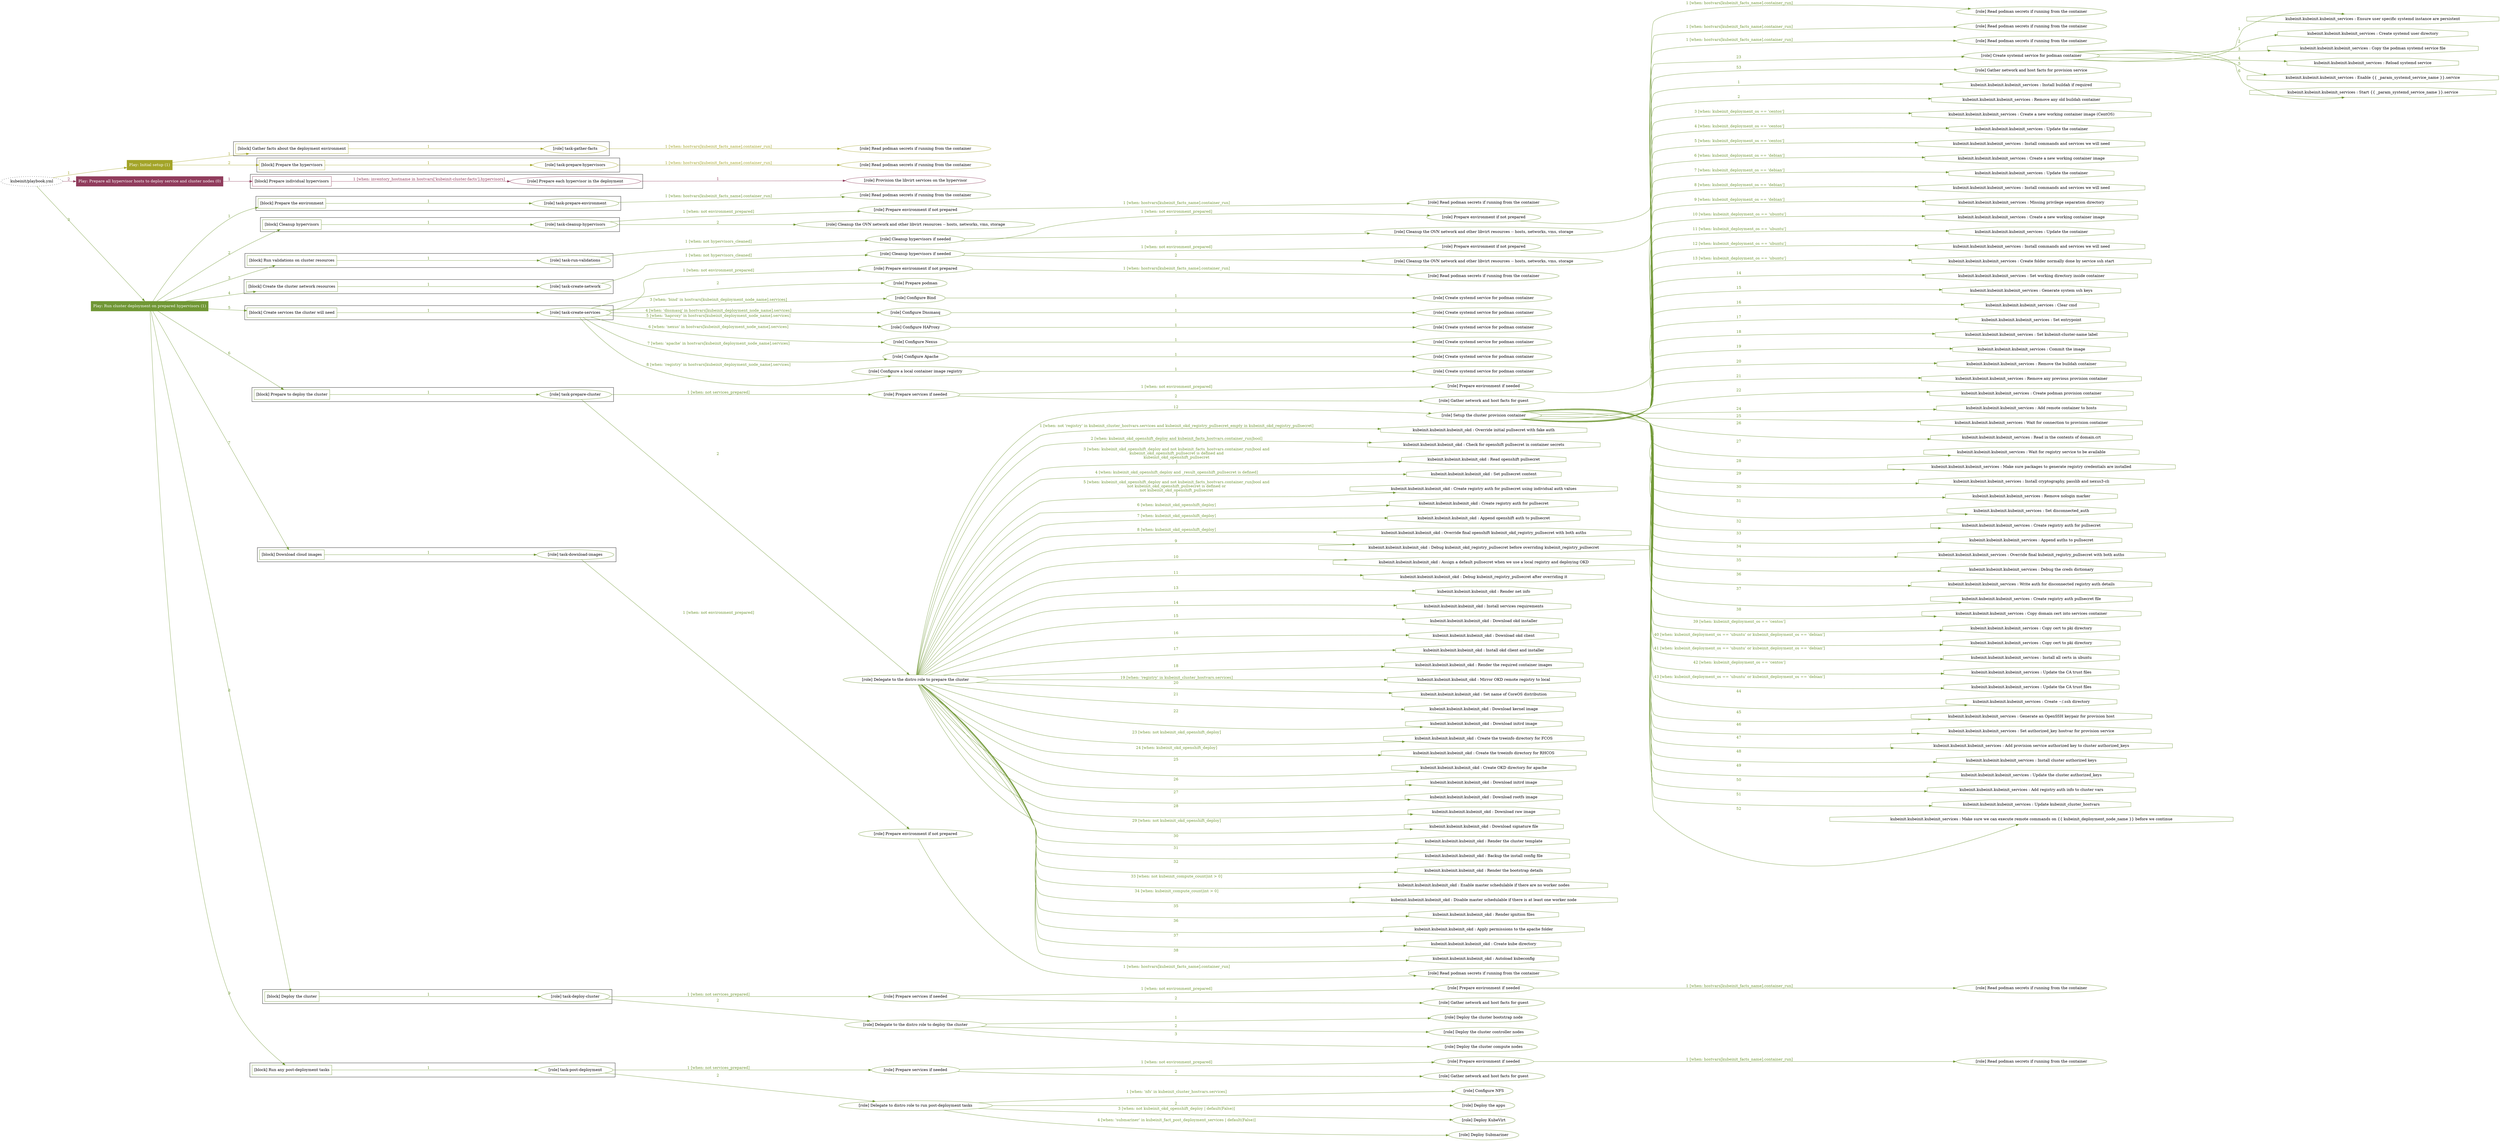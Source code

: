 digraph {
	graph [concentrate=true ordering=in rankdir=LR ratio=fill]
	edge [esep=5 sep=10]
	"kubeinit/playbook.yml" [id=root_node style=dotted]
	play_ade6596b [label="Play: Initial setup (1)" color="#a3a428" fontcolor="#ffffff" id=play_ade6596b shape=box style=filled tooltip=localhost]
	"kubeinit/playbook.yml" -> play_ade6596b [label="1 " color="#a3a428" fontcolor="#a3a428" id=edge_e7ba7a12 labeltooltip="1 " tooltip="1 "]
	subgraph "Read podman secrets if running from the container" {
		role_2fd86b63 [label="[role] Read podman secrets if running from the container" color="#a3a428" id=role_2fd86b63 tooltip="Read podman secrets if running from the container"]
	}
	subgraph "task-gather-facts" {
		role_9e24b304 [label="[role] task-gather-facts" color="#a3a428" id=role_9e24b304 tooltip="task-gather-facts"]
		role_9e24b304 -> role_2fd86b63 [label="1 [when: hostvars[kubeinit_facts_name].container_run]" color="#a3a428" fontcolor="#a3a428" id=edge_6709fcaa labeltooltip="1 [when: hostvars[kubeinit_facts_name].container_run]" tooltip="1 [when: hostvars[kubeinit_facts_name].container_run]"]
	}
	subgraph "Read podman secrets if running from the container" {
		role_804de325 [label="[role] Read podman secrets if running from the container" color="#a3a428" id=role_804de325 tooltip="Read podman secrets if running from the container"]
	}
	subgraph "task-prepare-hypervisors" {
		role_9b971ecf [label="[role] task-prepare-hypervisors" color="#a3a428" id=role_9b971ecf tooltip="task-prepare-hypervisors"]
		role_9b971ecf -> role_804de325 [label="1 [when: hostvars[kubeinit_facts_name].container_run]" color="#a3a428" fontcolor="#a3a428" id=edge_5c7d3119 labeltooltip="1 [when: hostvars[kubeinit_facts_name].container_run]" tooltip="1 [when: hostvars[kubeinit_facts_name].container_run]"]
	}
	subgraph "Play: Initial setup (1)" {
		play_ade6596b -> block_01f704d0 [label=1 color="#a3a428" fontcolor="#a3a428" id=edge_1e843db5 labeltooltip=1 tooltip=1]
		subgraph cluster_block_01f704d0 {
			block_01f704d0 [label="[block] Gather facts about the deployment environment" color="#a3a428" id=block_01f704d0 labeltooltip="Gather facts about the deployment environment" shape=box tooltip="Gather facts about the deployment environment"]
			block_01f704d0 -> role_9e24b304 [label="1 " color="#a3a428" fontcolor="#a3a428" id=edge_96a18759 labeltooltip="1 " tooltip="1 "]
		}
		play_ade6596b -> block_7d26ffc2 [label=2 color="#a3a428" fontcolor="#a3a428" id=edge_ae81335f labeltooltip=2 tooltip=2]
		subgraph cluster_block_7d26ffc2 {
			block_7d26ffc2 [label="[block] Prepare the hypervisors" color="#a3a428" id=block_7d26ffc2 labeltooltip="Prepare the hypervisors" shape=box tooltip="Prepare the hypervisors"]
			block_7d26ffc2 -> role_9b971ecf [label="1 " color="#a3a428" fontcolor="#a3a428" id=edge_2a2318ce labeltooltip="1 " tooltip="1 "]
		}
	}
	play_70613d9e [label="Play: Prepare all hypervisor hosts to deploy service and cluster nodes (0)" color="#903c5c" fontcolor="#ffffff" id=play_70613d9e shape=box style=filled tooltip="Play: Prepare all hypervisor hosts to deploy service and cluster nodes (0)"]
	"kubeinit/playbook.yml" -> play_70613d9e [label="2 " color="#903c5c" fontcolor="#903c5c" id=edge_7821e154 labeltooltip="2 " tooltip="2 "]
	subgraph "Provision the libvirt services on the hypervisor" {
		role_946b01dc [label="[role] Provision the libvirt services on the hypervisor" color="#903c5c" id=role_946b01dc tooltip="Provision the libvirt services on the hypervisor"]
	}
	subgraph "Prepare each hypervisor in the deployment" {
		role_81ce6857 [label="[role] Prepare each hypervisor in the deployment" color="#903c5c" id=role_81ce6857 tooltip="Prepare each hypervisor in the deployment"]
		role_81ce6857 -> role_946b01dc [label="1 " color="#903c5c" fontcolor="#903c5c" id=edge_f3c3c807 labeltooltip="1 " tooltip="1 "]
	}
	subgraph "Play: Prepare all hypervisor hosts to deploy service and cluster nodes (0)" {
		play_70613d9e -> block_c22065b7 [label=1 color="#903c5c" fontcolor="#903c5c" id=edge_32cb8024 labeltooltip=1 tooltip=1]
		subgraph cluster_block_c22065b7 {
			block_c22065b7 [label="[block] Prepare individual hypervisors" color="#903c5c" id=block_c22065b7 labeltooltip="Prepare individual hypervisors" shape=box tooltip="Prepare individual hypervisors"]
			block_c22065b7 -> role_81ce6857 [label="1 [when: inventory_hostname in hostvars['kubeinit-cluster-facts'].hypervisors]" color="#903c5c" fontcolor="#903c5c" id=edge_1e068633 labeltooltip="1 [when: inventory_hostname in hostvars['kubeinit-cluster-facts'].hypervisors]" tooltip="1 [when: inventory_hostname in hostvars['kubeinit-cluster-facts'].hypervisors]"]
		}
	}
	play_a679c726 [label="Play: Run cluster deployment on prepared hypervisors (1)" color="#709735" fontcolor="#ffffff" id=play_a679c726 shape=box style=filled tooltip=localhost]
	"kubeinit/playbook.yml" -> play_a679c726 [label="3 " color="#709735" fontcolor="#709735" id=edge_2a9d77a6 labeltooltip="3 " tooltip="3 "]
	subgraph "Read podman secrets if running from the container" {
		role_257522e9 [label="[role] Read podman secrets if running from the container" color="#709735" id=role_257522e9 tooltip="Read podman secrets if running from the container"]
	}
	subgraph "task-prepare-environment" {
		role_f3ea4b9a [label="[role] task-prepare-environment" color="#709735" id=role_f3ea4b9a tooltip="task-prepare-environment"]
		role_f3ea4b9a -> role_257522e9 [label="1 [when: hostvars[kubeinit_facts_name].container_run]" color="#709735" fontcolor="#709735" id=edge_de21c384 labeltooltip="1 [when: hostvars[kubeinit_facts_name].container_run]" tooltip="1 [when: hostvars[kubeinit_facts_name].container_run]"]
	}
	subgraph "Read podman secrets if running from the container" {
		role_219c5274 [label="[role] Read podman secrets if running from the container" color="#709735" id=role_219c5274 tooltip="Read podman secrets if running from the container"]
	}
	subgraph "Prepare environment if not prepared" {
		role_5df0dff0 [label="[role] Prepare environment if not prepared" color="#709735" id=role_5df0dff0 tooltip="Prepare environment if not prepared"]
		role_5df0dff0 -> role_219c5274 [label="1 [when: hostvars[kubeinit_facts_name].container_run]" color="#709735" fontcolor="#709735" id=edge_a03700bd labeltooltip="1 [when: hostvars[kubeinit_facts_name].container_run]" tooltip="1 [when: hostvars[kubeinit_facts_name].container_run]"]
	}
	subgraph "Cleanup the OVN network and other libvirt resources -- hosts, networks, vms, storage" {
		role_d2edb44e [label="[role] Cleanup the OVN network and other libvirt resources -- hosts, networks, vms, storage" color="#709735" id=role_d2edb44e tooltip="Cleanup the OVN network and other libvirt resources -- hosts, networks, vms, storage"]
	}
	subgraph "task-cleanup-hypervisors" {
		role_66bbc8ab [label="[role] task-cleanup-hypervisors" color="#709735" id=role_66bbc8ab tooltip="task-cleanup-hypervisors"]
		role_66bbc8ab -> role_5df0dff0 [label="1 [when: not environment_prepared]" color="#709735" fontcolor="#709735" id=edge_2501049a labeltooltip="1 [when: not environment_prepared]" tooltip="1 [when: not environment_prepared]"]
		role_66bbc8ab -> role_d2edb44e [label="2 " color="#709735" fontcolor="#709735" id=edge_336fba7e labeltooltip="2 " tooltip="2 "]
	}
	subgraph "Read podman secrets if running from the container" {
		role_a818f30b [label="[role] Read podman secrets if running from the container" color="#709735" id=role_a818f30b tooltip="Read podman secrets if running from the container"]
	}
	subgraph "Prepare environment if not prepared" {
		role_cd16bd7c [label="[role] Prepare environment if not prepared" color="#709735" id=role_cd16bd7c tooltip="Prepare environment if not prepared"]
		role_cd16bd7c -> role_a818f30b [label="1 [when: hostvars[kubeinit_facts_name].container_run]" color="#709735" fontcolor="#709735" id=edge_30425ab0 labeltooltip="1 [when: hostvars[kubeinit_facts_name].container_run]" tooltip="1 [when: hostvars[kubeinit_facts_name].container_run]"]
	}
	subgraph "Cleanup the OVN network and other libvirt resources -- hosts, networks, vms, storage" {
		role_96144aac [label="[role] Cleanup the OVN network and other libvirt resources -- hosts, networks, vms, storage" color="#709735" id=role_96144aac tooltip="Cleanup the OVN network and other libvirt resources -- hosts, networks, vms, storage"]
	}
	subgraph "Cleanup hypervisors if needed" {
		role_03ec1596 [label="[role] Cleanup hypervisors if needed" color="#709735" id=role_03ec1596 tooltip="Cleanup hypervisors if needed"]
		role_03ec1596 -> role_cd16bd7c [label="1 [when: not environment_prepared]" color="#709735" fontcolor="#709735" id=edge_ad3f3fb3 labeltooltip="1 [when: not environment_prepared]" tooltip="1 [when: not environment_prepared]"]
		role_03ec1596 -> role_96144aac [label="2 " color="#709735" fontcolor="#709735" id=edge_673e77e7 labeltooltip="2 " tooltip="2 "]
	}
	subgraph "task-run-validations" {
		role_7a777388 [label="[role] task-run-validations" color="#709735" id=role_7a777388 tooltip="task-run-validations"]
		role_7a777388 -> role_03ec1596 [label="1 [when: not hypervisors_cleaned]" color="#709735" fontcolor="#709735" id=edge_3146a7db labeltooltip="1 [when: not hypervisors_cleaned]" tooltip="1 [when: not hypervisors_cleaned]"]
	}
	subgraph "Read podman secrets if running from the container" {
		role_32323ed2 [label="[role] Read podman secrets if running from the container" color="#709735" id=role_32323ed2 tooltip="Read podman secrets if running from the container"]
	}
	subgraph "Prepare environment if not prepared" {
		role_e183a8fa [label="[role] Prepare environment if not prepared" color="#709735" id=role_e183a8fa tooltip="Prepare environment if not prepared"]
		role_e183a8fa -> role_32323ed2 [label="1 [when: hostvars[kubeinit_facts_name].container_run]" color="#709735" fontcolor="#709735" id=edge_b827ba53 labeltooltip="1 [when: hostvars[kubeinit_facts_name].container_run]" tooltip="1 [when: hostvars[kubeinit_facts_name].container_run]"]
	}
	subgraph "Cleanup the OVN network and other libvirt resources -- hosts, networks, vms, storage" {
		role_92b691ec [label="[role] Cleanup the OVN network and other libvirt resources -- hosts, networks, vms, storage" color="#709735" id=role_92b691ec tooltip="Cleanup the OVN network and other libvirt resources -- hosts, networks, vms, storage"]
	}
	subgraph "Cleanup hypervisors if needed" {
		role_81697017 [label="[role] Cleanup hypervisors if needed" color="#709735" id=role_81697017 tooltip="Cleanup hypervisors if needed"]
		role_81697017 -> role_e183a8fa [label="1 [when: not environment_prepared]" color="#709735" fontcolor="#709735" id=edge_793f4ffa labeltooltip="1 [when: not environment_prepared]" tooltip="1 [when: not environment_prepared]"]
		role_81697017 -> role_92b691ec [label="2 " color="#709735" fontcolor="#709735" id=edge_b9e910e7 labeltooltip="2 " tooltip="2 "]
	}
	subgraph "task-create-network" {
		role_159c8ef8 [label="[role] task-create-network" color="#709735" id=role_159c8ef8 tooltip="task-create-network"]
		role_159c8ef8 -> role_81697017 [label="1 [when: not hypervisors_cleaned]" color="#709735" fontcolor="#709735" id=edge_44e1d0bd labeltooltip="1 [when: not hypervisors_cleaned]" tooltip="1 [when: not hypervisors_cleaned]"]
	}
	subgraph "Read podman secrets if running from the container" {
		role_f3fbc0aa [label="[role] Read podman secrets if running from the container" color="#709735" id=role_f3fbc0aa tooltip="Read podman secrets if running from the container"]
	}
	subgraph "Prepare environment if not prepared" {
		role_ee661949 [label="[role] Prepare environment if not prepared" color="#709735" id=role_ee661949 tooltip="Prepare environment if not prepared"]
		role_ee661949 -> role_f3fbc0aa [label="1 [when: hostvars[kubeinit_facts_name].container_run]" color="#709735" fontcolor="#709735" id=edge_e4718c7f labeltooltip="1 [when: hostvars[kubeinit_facts_name].container_run]" tooltip="1 [when: hostvars[kubeinit_facts_name].container_run]"]
	}
	subgraph "Prepare podman" {
		role_7785ec6f [label="[role] Prepare podman" color="#709735" id=role_7785ec6f tooltip="Prepare podman"]
	}
	subgraph "Create systemd service for podman container" {
		role_3a1d3f82 [label="[role] Create systemd service for podman container" color="#709735" id=role_3a1d3f82 tooltip="Create systemd service for podman container"]
	}
	subgraph "Configure Bind" {
		role_0d775f09 [label="[role] Configure Bind" color="#709735" id=role_0d775f09 tooltip="Configure Bind"]
		role_0d775f09 -> role_3a1d3f82 [label="1 " color="#709735" fontcolor="#709735" id=edge_ac37ac29 labeltooltip="1 " tooltip="1 "]
	}
	subgraph "Create systemd service for podman container" {
		role_c7d95e98 [label="[role] Create systemd service for podman container" color="#709735" id=role_c7d95e98 tooltip="Create systemd service for podman container"]
	}
	subgraph "Configure Dnsmasq" {
		role_64b79ab7 [label="[role] Configure Dnsmasq" color="#709735" id=role_64b79ab7 tooltip="Configure Dnsmasq"]
		role_64b79ab7 -> role_c7d95e98 [label="1 " color="#709735" fontcolor="#709735" id=edge_93bac7e6 labeltooltip="1 " tooltip="1 "]
	}
	subgraph "Create systemd service for podman container" {
		role_f2d2bee7 [label="[role] Create systemd service for podman container" color="#709735" id=role_f2d2bee7 tooltip="Create systemd service for podman container"]
	}
	subgraph "Configure HAProxy" {
		role_19e5016f [label="[role] Configure HAProxy" color="#709735" id=role_19e5016f tooltip="Configure HAProxy"]
		role_19e5016f -> role_f2d2bee7 [label="1 " color="#709735" fontcolor="#709735" id=edge_1a29a855 labeltooltip="1 " tooltip="1 "]
	}
	subgraph "Create systemd service for podman container" {
		role_f4f3b891 [label="[role] Create systemd service for podman container" color="#709735" id=role_f4f3b891 tooltip="Create systemd service for podman container"]
	}
	subgraph "Configure Nexus" {
		role_81c51952 [label="[role] Configure Nexus" color="#709735" id=role_81c51952 tooltip="Configure Nexus"]
		role_81c51952 -> role_f4f3b891 [label="1 " color="#709735" fontcolor="#709735" id=edge_4cd16cef labeltooltip="1 " tooltip="1 "]
	}
	subgraph "Create systemd service for podman container" {
		role_fb4e5d90 [label="[role] Create systemd service for podman container" color="#709735" id=role_fb4e5d90 tooltip="Create systemd service for podman container"]
	}
	subgraph "Configure Apache" {
		role_3bfddf6c [label="[role] Configure Apache" color="#709735" id=role_3bfddf6c tooltip="Configure Apache"]
		role_3bfddf6c -> role_fb4e5d90 [label="1 " color="#709735" fontcolor="#709735" id=edge_f3f69d1f labeltooltip="1 " tooltip="1 "]
	}
	subgraph "Create systemd service for podman container" {
		role_1b955c3a [label="[role] Create systemd service for podman container" color="#709735" id=role_1b955c3a tooltip="Create systemd service for podman container"]
	}
	subgraph "Configure a local container image registry" {
		role_20510a26 [label="[role] Configure a local container image registry" color="#709735" id=role_20510a26 tooltip="Configure a local container image registry"]
		role_20510a26 -> role_1b955c3a [label="1 " color="#709735" fontcolor="#709735" id=edge_d12b693d labeltooltip="1 " tooltip="1 "]
	}
	subgraph "task-create-services" {
		role_c07b34b9 [label="[role] task-create-services" color="#709735" id=role_c07b34b9 tooltip="task-create-services"]
		role_c07b34b9 -> role_ee661949 [label="1 [when: not environment_prepared]" color="#709735" fontcolor="#709735" id=edge_a979e468 labeltooltip="1 [when: not environment_prepared]" tooltip="1 [when: not environment_prepared]"]
		role_c07b34b9 -> role_7785ec6f [label="2 " color="#709735" fontcolor="#709735" id=edge_8ab77ed9 labeltooltip="2 " tooltip="2 "]
		role_c07b34b9 -> role_0d775f09 [label="3 [when: 'bind' in hostvars[kubeinit_deployment_node_name].services]" color="#709735" fontcolor="#709735" id=edge_521eb985 labeltooltip="3 [when: 'bind' in hostvars[kubeinit_deployment_node_name].services]" tooltip="3 [when: 'bind' in hostvars[kubeinit_deployment_node_name].services]"]
		role_c07b34b9 -> role_64b79ab7 [label="4 [when: 'dnsmasq' in hostvars[kubeinit_deployment_node_name].services]" color="#709735" fontcolor="#709735" id=edge_29ea3f76 labeltooltip="4 [when: 'dnsmasq' in hostvars[kubeinit_deployment_node_name].services]" tooltip="4 [when: 'dnsmasq' in hostvars[kubeinit_deployment_node_name].services]"]
		role_c07b34b9 -> role_19e5016f [label="5 [when: 'haproxy' in hostvars[kubeinit_deployment_node_name].services]" color="#709735" fontcolor="#709735" id=edge_b0ddd9c8 labeltooltip="5 [when: 'haproxy' in hostvars[kubeinit_deployment_node_name].services]" tooltip="5 [when: 'haproxy' in hostvars[kubeinit_deployment_node_name].services]"]
		role_c07b34b9 -> role_81c51952 [label="6 [when: 'nexus' in hostvars[kubeinit_deployment_node_name].services]" color="#709735" fontcolor="#709735" id=edge_95b66fca labeltooltip="6 [when: 'nexus' in hostvars[kubeinit_deployment_node_name].services]" tooltip="6 [when: 'nexus' in hostvars[kubeinit_deployment_node_name].services]"]
		role_c07b34b9 -> role_3bfddf6c [label="7 [when: 'apache' in hostvars[kubeinit_deployment_node_name].services]" color="#709735" fontcolor="#709735" id=edge_68ea2685 labeltooltip="7 [when: 'apache' in hostvars[kubeinit_deployment_node_name].services]" tooltip="7 [when: 'apache' in hostvars[kubeinit_deployment_node_name].services]"]
		role_c07b34b9 -> role_20510a26 [label="8 [when: 'registry' in hostvars[kubeinit_deployment_node_name].services]" color="#709735" fontcolor="#709735" id=edge_e7d38cce labeltooltip="8 [when: 'registry' in hostvars[kubeinit_deployment_node_name].services]" tooltip="8 [when: 'registry' in hostvars[kubeinit_deployment_node_name].services]"]
	}
	subgraph "Read podman secrets if running from the container" {
		role_12ceaa7a [label="[role] Read podman secrets if running from the container" color="#709735" id=role_12ceaa7a tooltip="Read podman secrets if running from the container"]
	}
	subgraph "Prepare environment if needed" {
		role_059d0caa [label="[role] Prepare environment if needed" color="#709735" id=role_059d0caa tooltip="Prepare environment if needed"]
		role_059d0caa -> role_12ceaa7a [label="1 [when: hostvars[kubeinit_facts_name].container_run]" color="#709735" fontcolor="#709735" id=edge_9e51cb42 labeltooltip="1 [when: hostvars[kubeinit_facts_name].container_run]" tooltip="1 [when: hostvars[kubeinit_facts_name].container_run]"]
	}
	subgraph "Gather network and host facts for guest" {
		role_7fcf791e [label="[role] Gather network and host facts for guest" color="#709735" id=role_7fcf791e tooltip="Gather network and host facts for guest"]
	}
	subgraph "Prepare services if needed" {
		role_f503a807 [label="[role] Prepare services if needed" color="#709735" id=role_f503a807 tooltip="Prepare services if needed"]
		role_f503a807 -> role_059d0caa [label="1 [when: not environment_prepared]" color="#709735" fontcolor="#709735" id=edge_8cd38736 labeltooltip="1 [when: not environment_prepared]" tooltip="1 [when: not environment_prepared]"]
		role_f503a807 -> role_7fcf791e [label="2 " color="#709735" fontcolor="#709735" id=edge_66dba205 labeltooltip="2 " tooltip="2 "]
	}
	subgraph "Create systemd service for podman container" {
		role_9d616d26 [label="[role] Create systemd service for podman container" color="#709735" id=role_9d616d26 tooltip="Create systemd service for podman container"]
		task_937240b8 [label="kubeinit.kubeinit.kubeinit_services : Ensure user specific systemd instance are persistent" color="#709735" id=task_937240b8 shape=octagon tooltip="kubeinit.kubeinit.kubeinit_services : Ensure user specific systemd instance are persistent"]
		role_9d616d26 -> task_937240b8 [label="1 " color="#709735" fontcolor="#709735" id=edge_f78b0df8 labeltooltip="1 " tooltip="1 "]
		task_73da04b9 [label="kubeinit.kubeinit.kubeinit_services : Create systemd user directory" color="#709735" id=task_73da04b9 shape=octagon tooltip="kubeinit.kubeinit.kubeinit_services : Create systemd user directory"]
		role_9d616d26 -> task_73da04b9 [label="2 " color="#709735" fontcolor="#709735" id=edge_a7694c90 labeltooltip="2 " tooltip="2 "]
		task_40509501 [label="kubeinit.kubeinit.kubeinit_services : Copy the podman systemd service file" color="#709735" id=task_40509501 shape=octagon tooltip="kubeinit.kubeinit.kubeinit_services : Copy the podman systemd service file"]
		role_9d616d26 -> task_40509501 [label="3 " color="#709735" fontcolor="#709735" id=edge_5fae9425 labeltooltip="3 " tooltip="3 "]
		task_d0a6bd64 [label="kubeinit.kubeinit.kubeinit_services : Reload systemd service" color="#709735" id=task_d0a6bd64 shape=octagon tooltip="kubeinit.kubeinit.kubeinit_services : Reload systemd service"]
		role_9d616d26 -> task_d0a6bd64 [label="4 " color="#709735" fontcolor="#709735" id=edge_d6713e2e labeltooltip="4 " tooltip="4 "]
		task_68328c19 [label="kubeinit.kubeinit.kubeinit_services : Enable {{ _param_systemd_service_name }}.service" color="#709735" id=task_68328c19 shape=octagon tooltip="kubeinit.kubeinit.kubeinit_services : Enable {{ _param_systemd_service_name }}.service"]
		role_9d616d26 -> task_68328c19 [label="5 " color="#709735" fontcolor="#709735" id=edge_5c5768ed labeltooltip="5 " tooltip="5 "]
		task_dcf4720f [label="kubeinit.kubeinit.kubeinit_services : Start {{ _param_systemd_service_name }}.service" color="#709735" id=task_dcf4720f shape=octagon tooltip="kubeinit.kubeinit.kubeinit_services : Start {{ _param_systemd_service_name }}.service"]
		role_9d616d26 -> task_dcf4720f [label="6 " color="#709735" fontcolor="#709735" id=edge_17aec57d labeltooltip="6 " tooltip="6 "]
	}
	subgraph "Gather network and host facts for provision service" {
		role_fa155440 [label="[role] Gather network and host facts for provision service" color="#709735" id=role_fa155440 tooltip="Gather network and host facts for provision service"]
	}
	subgraph "Setup the cluster provision container" {
		role_dd39e35f [label="[role] Setup the cluster provision container" color="#709735" id=role_dd39e35f tooltip="Setup the cluster provision container"]
		task_09401b5f [label="kubeinit.kubeinit.kubeinit_services : Install buildah if required" color="#709735" id=task_09401b5f shape=octagon tooltip="kubeinit.kubeinit.kubeinit_services : Install buildah if required"]
		role_dd39e35f -> task_09401b5f [label="1 " color="#709735" fontcolor="#709735" id=edge_7c39742f labeltooltip="1 " tooltip="1 "]
		task_bc724bcb [label="kubeinit.kubeinit.kubeinit_services : Remove any old buildah container" color="#709735" id=task_bc724bcb shape=octagon tooltip="kubeinit.kubeinit.kubeinit_services : Remove any old buildah container"]
		role_dd39e35f -> task_bc724bcb [label="2 " color="#709735" fontcolor="#709735" id=edge_8df85c96 labeltooltip="2 " tooltip="2 "]
		task_85243b61 [label="kubeinit.kubeinit.kubeinit_services : Create a new working container image (CentOS)" color="#709735" id=task_85243b61 shape=octagon tooltip="kubeinit.kubeinit.kubeinit_services : Create a new working container image (CentOS)"]
		role_dd39e35f -> task_85243b61 [label="3 [when: kubeinit_deployment_os == 'centos']" color="#709735" fontcolor="#709735" id=edge_b36d2570 labeltooltip="3 [when: kubeinit_deployment_os == 'centos']" tooltip="3 [when: kubeinit_deployment_os == 'centos']"]
		task_42932c31 [label="kubeinit.kubeinit.kubeinit_services : Update the container" color="#709735" id=task_42932c31 shape=octagon tooltip="kubeinit.kubeinit.kubeinit_services : Update the container"]
		role_dd39e35f -> task_42932c31 [label="4 [when: kubeinit_deployment_os == 'centos']" color="#709735" fontcolor="#709735" id=edge_718312ed labeltooltip="4 [when: kubeinit_deployment_os == 'centos']" tooltip="4 [when: kubeinit_deployment_os == 'centos']"]
		task_67fdeae7 [label="kubeinit.kubeinit.kubeinit_services : Install commands and services we will need" color="#709735" id=task_67fdeae7 shape=octagon tooltip="kubeinit.kubeinit.kubeinit_services : Install commands and services we will need"]
		role_dd39e35f -> task_67fdeae7 [label="5 [when: kubeinit_deployment_os == 'centos']" color="#709735" fontcolor="#709735" id=edge_e5caf76b labeltooltip="5 [when: kubeinit_deployment_os == 'centos']" tooltip="5 [when: kubeinit_deployment_os == 'centos']"]
		task_1fa5bf08 [label="kubeinit.kubeinit.kubeinit_services : Create a new working container image" color="#709735" id=task_1fa5bf08 shape=octagon tooltip="kubeinit.kubeinit.kubeinit_services : Create a new working container image"]
		role_dd39e35f -> task_1fa5bf08 [label="6 [when: kubeinit_deployment_os == 'debian']" color="#709735" fontcolor="#709735" id=edge_84528c0f labeltooltip="6 [when: kubeinit_deployment_os == 'debian']" tooltip="6 [when: kubeinit_deployment_os == 'debian']"]
		task_c63bdc9c [label="kubeinit.kubeinit.kubeinit_services : Update the container" color="#709735" id=task_c63bdc9c shape=octagon tooltip="kubeinit.kubeinit.kubeinit_services : Update the container"]
		role_dd39e35f -> task_c63bdc9c [label="7 [when: kubeinit_deployment_os == 'debian']" color="#709735" fontcolor="#709735" id=edge_1d30c8ab labeltooltip="7 [when: kubeinit_deployment_os == 'debian']" tooltip="7 [when: kubeinit_deployment_os == 'debian']"]
		task_fda96fd0 [label="kubeinit.kubeinit.kubeinit_services : Install commands and services we will need" color="#709735" id=task_fda96fd0 shape=octagon tooltip="kubeinit.kubeinit.kubeinit_services : Install commands and services we will need"]
		role_dd39e35f -> task_fda96fd0 [label="8 [when: kubeinit_deployment_os == 'debian']" color="#709735" fontcolor="#709735" id=edge_ef40f98a labeltooltip="8 [when: kubeinit_deployment_os == 'debian']" tooltip="8 [when: kubeinit_deployment_os == 'debian']"]
		task_f3095167 [label="kubeinit.kubeinit.kubeinit_services : Missing privilege separation directory" color="#709735" id=task_f3095167 shape=octagon tooltip="kubeinit.kubeinit.kubeinit_services : Missing privilege separation directory"]
		role_dd39e35f -> task_f3095167 [label="9 [when: kubeinit_deployment_os == 'debian']" color="#709735" fontcolor="#709735" id=edge_bb6de504 labeltooltip="9 [when: kubeinit_deployment_os == 'debian']" tooltip="9 [when: kubeinit_deployment_os == 'debian']"]
		task_89349d8e [label="kubeinit.kubeinit.kubeinit_services : Create a new working container image" color="#709735" id=task_89349d8e shape=octagon tooltip="kubeinit.kubeinit.kubeinit_services : Create a new working container image"]
		role_dd39e35f -> task_89349d8e [label="10 [when: kubeinit_deployment_os == 'ubuntu']" color="#709735" fontcolor="#709735" id=edge_bddd38f9 labeltooltip="10 [when: kubeinit_deployment_os == 'ubuntu']" tooltip="10 [when: kubeinit_deployment_os == 'ubuntu']"]
		task_6ed6c306 [label="kubeinit.kubeinit.kubeinit_services : Update the container" color="#709735" id=task_6ed6c306 shape=octagon tooltip="kubeinit.kubeinit.kubeinit_services : Update the container"]
		role_dd39e35f -> task_6ed6c306 [label="11 [when: kubeinit_deployment_os == 'ubuntu']" color="#709735" fontcolor="#709735" id=edge_242fc60c labeltooltip="11 [when: kubeinit_deployment_os == 'ubuntu']" tooltip="11 [when: kubeinit_deployment_os == 'ubuntu']"]
		task_41ea443f [label="kubeinit.kubeinit.kubeinit_services : Install commands and services we will need" color="#709735" id=task_41ea443f shape=octagon tooltip="kubeinit.kubeinit.kubeinit_services : Install commands and services we will need"]
		role_dd39e35f -> task_41ea443f [label="12 [when: kubeinit_deployment_os == 'ubuntu']" color="#709735" fontcolor="#709735" id=edge_d8b73459 labeltooltip="12 [when: kubeinit_deployment_os == 'ubuntu']" tooltip="12 [when: kubeinit_deployment_os == 'ubuntu']"]
		task_c9aab461 [label="kubeinit.kubeinit.kubeinit_services : Create folder normally done by service ssh start" color="#709735" id=task_c9aab461 shape=octagon tooltip="kubeinit.kubeinit.kubeinit_services : Create folder normally done by service ssh start"]
		role_dd39e35f -> task_c9aab461 [label="13 [when: kubeinit_deployment_os == 'ubuntu']" color="#709735" fontcolor="#709735" id=edge_f460b5d6 labeltooltip="13 [when: kubeinit_deployment_os == 'ubuntu']" tooltip="13 [when: kubeinit_deployment_os == 'ubuntu']"]
		task_f34c611d [label="kubeinit.kubeinit.kubeinit_services : Set working directory inside container" color="#709735" id=task_f34c611d shape=octagon tooltip="kubeinit.kubeinit.kubeinit_services : Set working directory inside container"]
		role_dd39e35f -> task_f34c611d [label="14 " color="#709735" fontcolor="#709735" id=edge_034598ff labeltooltip="14 " tooltip="14 "]
		task_3ed8e4ad [label="kubeinit.kubeinit.kubeinit_services : Generate system ssh keys" color="#709735" id=task_3ed8e4ad shape=octagon tooltip="kubeinit.kubeinit.kubeinit_services : Generate system ssh keys"]
		role_dd39e35f -> task_3ed8e4ad [label="15 " color="#709735" fontcolor="#709735" id=edge_a0f4e39c labeltooltip="15 " tooltip="15 "]
		task_e73243a3 [label="kubeinit.kubeinit.kubeinit_services : Clear cmd" color="#709735" id=task_e73243a3 shape=octagon tooltip="kubeinit.kubeinit.kubeinit_services : Clear cmd"]
		role_dd39e35f -> task_e73243a3 [label="16 " color="#709735" fontcolor="#709735" id=edge_13f49550 labeltooltip="16 " tooltip="16 "]
		task_06e50cb2 [label="kubeinit.kubeinit.kubeinit_services : Set entrypoint" color="#709735" id=task_06e50cb2 shape=octagon tooltip="kubeinit.kubeinit.kubeinit_services : Set entrypoint"]
		role_dd39e35f -> task_06e50cb2 [label="17 " color="#709735" fontcolor="#709735" id=edge_6f8109a9 labeltooltip="17 " tooltip="17 "]
		task_15560775 [label="kubeinit.kubeinit.kubeinit_services : Set kubeinit-cluster-name label" color="#709735" id=task_15560775 shape=octagon tooltip="kubeinit.kubeinit.kubeinit_services : Set kubeinit-cluster-name label"]
		role_dd39e35f -> task_15560775 [label="18 " color="#709735" fontcolor="#709735" id=edge_62d01735 labeltooltip="18 " tooltip="18 "]
		task_1e6d18f4 [label="kubeinit.kubeinit.kubeinit_services : Commit the image" color="#709735" id=task_1e6d18f4 shape=octagon tooltip="kubeinit.kubeinit.kubeinit_services : Commit the image"]
		role_dd39e35f -> task_1e6d18f4 [label="19 " color="#709735" fontcolor="#709735" id=edge_fa9ed012 labeltooltip="19 " tooltip="19 "]
		task_c5a4634f [label="kubeinit.kubeinit.kubeinit_services : Remove the buildah container" color="#709735" id=task_c5a4634f shape=octagon tooltip="kubeinit.kubeinit.kubeinit_services : Remove the buildah container"]
		role_dd39e35f -> task_c5a4634f [label="20 " color="#709735" fontcolor="#709735" id=edge_1412a2ff labeltooltip="20 " tooltip="20 "]
		task_81b03db0 [label="kubeinit.kubeinit.kubeinit_services : Remove any previous provision container" color="#709735" id=task_81b03db0 shape=octagon tooltip="kubeinit.kubeinit.kubeinit_services : Remove any previous provision container"]
		role_dd39e35f -> task_81b03db0 [label="21 " color="#709735" fontcolor="#709735" id=edge_f8f486a7 labeltooltip="21 " tooltip="21 "]
		task_439fdccf [label="kubeinit.kubeinit.kubeinit_services : Create podman provision container" color="#709735" id=task_439fdccf shape=octagon tooltip="kubeinit.kubeinit.kubeinit_services : Create podman provision container"]
		role_dd39e35f -> task_439fdccf [label="22 " color="#709735" fontcolor="#709735" id=edge_396bb570 labeltooltip="22 " tooltip="22 "]
		role_dd39e35f -> role_9d616d26 [label="23 " color="#709735" fontcolor="#709735" id=edge_8a8f1b41 labeltooltip="23 " tooltip="23 "]
		task_b1726c68 [label="kubeinit.kubeinit.kubeinit_services : Add remote container to hosts" color="#709735" id=task_b1726c68 shape=octagon tooltip="kubeinit.kubeinit.kubeinit_services : Add remote container to hosts"]
		role_dd39e35f -> task_b1726c68 [label="24 " color="#709735" fontcolor="#709735" id=edge_bff499d2 labeltooltip="24 " tooltip="24 "]
		task_c6305865 [label="kubeinit.kubeinit.kubeinit_services : Wait for connection to provision container" color="#709735" id=task_c6305865 shape=octagon tooltip="kubeinit.kubeinit.kubeinit_services : Wait for connection to provision container"]
		role_dd39e35f -> task_c6305865 [label="25 " color="#709735" fontcolor="#709735" id=edge_0188d8cd labeltooltip="25 " tooltip="25 "]
		task_02ded90d [label="kubeinit.kubeinit.kubeinit_services : Read in the contents of domain.crt" color="#709735" id=task_02ded90d shape=octagon tooltip="kubeinit.kubeinit.kubeinit_services : Read in the contents of domain.crt"]
		role_dd39e35f -> task_02ded90d [label="26 " color="#709735" fontcolor="#709735" id=edge_b55a4cd1 labeltooltip="26 " tooltip="26 "]
		task_df1ddc9f [label="kubeinit.kubeinit.kubeinit_services : Wait for registry service to be available" color="#709735" id=task_df1ddc9f shape=octagon tooltip="kubeinit.kubeinit.kubeinit_services : Wait for registry service to be available"]
		role_dd39e35f -> task_df1ddc9f [label="27 " color="#709735" fontcolor="#709735" id=edge_772ac301 labeltooltip="27 " tooltip="27 "]
		task_6c1be36c [label="kubeinit.kubeinit.kubeinit_services : Make sure packages to generate registry credentials are installed" color="#709735" id=task_6c1be36c shape=octagon tooltip="kubeinit.kubeinit.kubeinit_services : Make sure packages to generate registry credentials are installed"]
		role_dd39e35f -> task_6c1be36c [label="28 " color="#709735" fontcolor="#709735" id=edge_7af327a8 labeltooltip="28 " tooltip="28 "]
		task_5aafddc0 [label="kubeinit.kubeinit.kubeinit_services : Install cryptography, passlib and nexus3-cli" color="#709735" id=task_5aafddc0 shape=octagon tooltip="kubeinit.kubeinit.kubeinit_services : Install cryptography, passlib and nexus3-cli"]
		role_dd39e35f -> task_5aafddc0 [label="29 " color="#709735" fontcolor="#709735" id=edge_c0a468c4 labeltooltip="29 " tooltip="29 "]
		task_fae1d21f [label="kubeinit.kubeinit.kubeinit_services : Remove nologin marker" color="#709735" id=task_fae1d21f shape=octagon tooltip="kubeinit.kubeinit.kubeinit_services : Remove nologin marker"]
		role_dd39e35f -> task_fae1d21f [label="30 " color="#709735" fontcolor="#709735" id=edge_7a7f2a31 labeltooltip="30 " tooltip="30 "]
		task_58064651 [label="kubeinit.kubeinit.kubeinit_services : Set disconnected_auth" color="#709735" id=task_58064651 shape=octagon tooltip="kubeinit.kubeinit.kubeinit_services : Set disconnected_auth"]
		role_dd39e35f -> task_58064651 [label="31 " color="#709735" fontcolor="#709735" id=edge_74aa600a labeltooltip="31 " tooltip="31 "]
		task_46609367 [label="kubeinit.kubeinit.kubeinit_services : Create registry auth for pullsecret" color="#709735" id=task_46609367 shape=octagon tooltip="kubeinit.kubeinit.kubeinit_services : Create registry auth for pullsecret"]
		role_dd39e35f -> task_46609367 [label="32 " color="#709735" fontcolor="#709735" id=edge_3289a1f5 labeltooltip="32 " tooltip="32 "]
		task_aad53b7b [label="kubeinit.kubeinit.kubeinit_services : Append auths to pullsecret" color="#709735" id=task_aad53b7b shape=octagon tooltip="kubeinit.kubeinit.kubeinit_services : Append auths to pullsecret"]
		role_dd39e35f -> task_aad53b7b [label="33 " color="#709735" fontcolor="#709735" id=edge_5768f38e labeltooltip="33 " tooltip="33 "]
		task_d3564575 [label="kubeinit.kubeinit.kubeinit_services : Override final kubeinit_registry_pullsecret with both auths" color="#709735" id=task_d3564575 shape=octagon tooltip="kubeinit.kubeinit.kubeinit_services : Override final kubeinit_registry_pullsecret with both auths"]
		role_dd39e35f -> task_d3564575 [label="34 " color="#709735" fontcolor="#709735" id=edge_e4556ef7 labeltooltip="34 " tooltip="34 "]
		task_a0f0cc93 [label="kubeinit.kubeinit.kubeinit_services : Debug the creds dictionary" color="#709735" id=task_a0f0cc93 shape=octagon tooltip="kubeinit.kubeinit.kubeinit_services : Debug the creds dictionary"]
		role_dd39e35f -> task_a0f0cc93 [label="35 " color="#709735" fontcolor="#709735" id=edge_2261ead4 labeltooltip="35 " tooltip="35 "]
		task_20988559 [label="kubeinit.kubeinit.kubeinit_services : Write auth for disconnected registry auth details" color="#709735" id=task_20988559 shape=octagon tooltip="kubeinit.kubeinit.kubeinit_services : Write auth for disconnected registry auth details"]
		role_dd39e35f -> task_20988559 [label="36 " color="#709735" fontcolor="#709735" id=edge_7e729e24 labeltooltip="36 " tooltip="36 "]
		task_c2708554 [label="kubeinit.kubeinit.kubeinit_services : Create registry auth pullsecret file" color="#709735" id=task_c2708554 shape=octagon tooltip="kubeinit.kubeinit.kubeinit_services : Create registry auth pullsecret file"]
		role_dd39e35f -> task_c2708554 [label="37 " color="#709735" fontcolor="#709735" id=edge_ffb4fde4 labeltooltip="37 " tooltip="37 "]
		task_c6b87e91 [label="kubeinit.kubeinit.kubeinit_services : Copy domain cert into services container" color="#709735" id=task_c6b87e91 shape=octagon tooltip="kubeinit.kubeinit.kubeinit_services : Copy domain cert into services container"]
		role_dd39e35f -> task_c6b87e91 [label="38 " color="#709735" fontcolor="#709735" id=edge_a4105b79 labeltooltip="38 " tooltip="38 "]
		task_98b6601e [label="kubeinit.kubeinit.kubeinit_services : Copy cert to pki directory" color="#709735" id=task_98b6601e shape=octagon tooltip="kubeinit.kubeinit.kubeinit_services : Copy cert to pki directory"]
		role_dd39e35f -> task_98b6601e [label="39 [when: kubeinit_deployment_os == 'centos']" color="#709735" fontcolor="#709735" id=edge_a3102cf8 labeltooltip="39 [when: kubeinit_deployment_os == 'centos']" tooltip="39 [when: kubeinit_deployment_os == 'centos']"]
		task_cd8d2ebc [label="kubeinit.kubeinit.kubeinit_services : Copy cert to pki directory" color="#709735" id=task_cd8d2ebc shape=octagon tooltip="kubeinit.kubeinit.kubeinit_services : Copy cert to pki directory"]
		role_dd39e35f -> task_cd8d2ebc [label="40 [when: kubeinit_deployment_os == 'ubuntu' or kubeinit_deployment_os == 'debian']" color="#709735" fontcolor="#709735" id=edge_a440176b labeltooltip="40 [when: kubeinit_deployment_os == 'ubuntu' or kubeinit_deployment_os == 'debian']" tooltip="40 [when: kubeinit_deployment_os == 'ubuntu' or kubeinit_deployment_os == 'debian']"]
		task_4b5f43aa [label="kubeinit.kubeinit.kubeinit_services : Install all certs in ubuntu" color="#709735" id=task_4b5f43aa shape=octagon tooltip="kubeinit.kubeinit.kubeinit_services : Install all certs in ubuntu"]
		role_dd39e35f -> task_4b5f43aa [label="41 [when: kubeinit_deployment_os == 'ubuntu' or kubeinit_deployment_os == 'debian']" color="#709735" fontcolor="#709735" id=edge_2a4e3f07 labeltooltip="41 [when: kubeinit_deployment_os == 'ubuntu' or kubeinit_deployment_os == 'debian']" tooltip="41 [when: kubeinit_deployment_os == 'ubuntu' or kubeinit_deployment_os == 'debian']"]
		task_631de6f4 [label="kubeinit.kubeinit.kubeinit_services : Update the CA trust files" color="#709735" id=task_631de6f4 shape=octagon tooltip="kubeinit.kubeinit.kubeinit_services : Update the CA trust files"]
		role_dd39e35f -> task_631de6f4 [label="42 [when: kubeinit_deployment_os == 'centos']" color="#709735" fontcolor="#709735" id=edge_efdcc54b labeltooltip="42 [when: kubeinit_deployment_os == 'centos']" tooltip="42 [when: kubeinit_deployment_os == 'centos']"]
		task_6e989dba [label="kubeinit.kubeinit.kubeinit_services : Update the CA trust files" color="#709735" id=task_6e989dba shape=octagon tooltip="kubeinit.kubeinit.kubeinit_services : Update the CA trust files"]
		role_dd39e35f -> task_6e989dba [label="43 [when: kubeinit_deployment_os == 'ubuntu' or kubeinit_deployment_os == 'debian']" color="#709735" fontcolor="#709735" id=edge_2e86885c labeltooltip="43 [when: kubeinit_deployment_os == 'ubuntu' or kubeinit_deployment_os == 'debian']" tooltip="43 [when: kubeinit_deployment_os == 'ubuntu' or kubeinit_deployment_os == 'debian']"]
		task_eed3664e [label="kubeinit.kubeinit.kubeinit_services : Create ~/.ssh directory" color="#709735" id=task_eed3664e shape=octagon tooltip="kubeinit.kubeinit.kubeinit_services : Create ~/.ssh directory"]
		role_dd39e35f -> task_eed3664e [label="44 " color="#709735" fontcolor="#709735" id=edge_b798a493 labeltooltip="44 " tooltip="44 "]
		task_5e8fc925 [label="kubeinit.kubeinit.kubeinit_services : Generate an OpenSSH keypair for provision host" color="#709735" id=task_5e8fc925 shape=octagon tooltip="kubeinit.kubeinit.kubeinit_services : Generate an OpenSSH keypair for provision host"]
		role_dd39e35f -> task_5e8fc925 [label="45 " color="#709735" fontcolor="#709735" id=edge_e8eb21bf labeltooltip="45 " tooltip="45 "]
		task_613bba11 [label="kubeinit.kubeinit.kubeinit_services : Set authorized_key hostvar for provision service" color="#709735" id=task_613bba11 shape=octagon tooltip="kubeinit.kubeinit.kubeinit_services : Set authorized_key hostvar for provision service"]
		role_dd39e35f -> task_613bba11 [label="46 " color="#709735" fontcolor="#709735" id=edge_c5a6455f labeltooltip="46 " tooltip="46 "]
		task_68c4a5b7 [label="kubeinit.kubeinit.kubeinit_services : Add provision service authorized key to cluster authorized_keys" color="#709735" id=task_68c4a5b7 shape=octagon tooltip="kubeinit.kubeinit.kubeinit_services : Add provision service authorized key to cluster authorized_keys"]
		role_dd39e35f -> task_68c4a5b7 [label="47 " color="#709735" fontcolor="#709735" id=edge_a4dbb455 labeltooltip="47 " tooltip="47 "]
		task_396b25e0 [label="kubeinit.kubeinit.kubeinit_services : Install cluster authorized keys" color="#709735" id=task_396b25e0 shape=octagon tooltip="kubeinit.kubeinit.kubeinit_services : Install cluster authorized keys"]
		role_dd39e35f -> task_396b25e0 [label="48 " color="#709735" fontcolor="#709735" id=edge_d2f83682 labeltooltip="48 " tooltip="48 "]
		task_d77266b2 [label="kubeinit.kubeinit.kubeinit_services : Update the cluster authorized_keys" color="#709735" id=task_d77266b2 shape=octagon tooltip="kubeinit.kubeinit.kubeinit_services : Update the cluster authorized_keys"]
		role_dd39e35f -> task_d77266b2 [label="49 " color="#709735" fontcolor="#709735" id=edge_0ac2660e labeltooltip="49 " tooltip="49 "]
		task_05b02f95 [label="kubeinit.kubeinit.kubeinit_services : Add registry auth info to cluster vars" color="#709735" id=task_05b02f95 shape=octagon tooltip="kubeinit.kubeinit.kubeinit_services : Add registry auth info to cluster vars"]
		role_dd39e35f -> task_05b02f95 [label="50 " color="#709735" fontcolor="#709735" id=edge_4a34543f labeltooltip="50 " tooltip="50 "]
		task_f0b4e7e6 [label="kubeinit.kubeinit.kubeinit_services : Update kubeinit_cluster_hostvars" color="#709735" id=task_f0b4e7e6 shape=octagon tooltip="kubeinit.kubeinit.kubeinit_services : Update kubeinit_cluster_hostvars"]
		role_dd39e35f -> task_f0b4e7e6 [label="51 " color="#709735" fontcolor="#709735" id=edge_bede910a labeltooltip="51 " tooltip="51 "]
		task_2e8da03c [label="kubeinit.kubeinit.kubeinit_services : Make sure we can execute remote commands on {{ kubeinit_deployment_node_name }} before we continue" color="#709735" id=task_2e8da03c shape=octagon tooltip="kubeinit.kubeinit.kubeinit_services : Make sure we can execute remote commands on {{ kubeinit_deployment_node_name }} before we continue"]
		role_dd39e35f -> task_2e8da03c [label="52 " color="#709735" fontcolor="#709735" id=edge_ee0d92e2 labeltooltip="52 " tooltip="52 "]
		role_dd39e35f -> role_fa155440 [label="53 " color="#709735" fontcolor="#709735" id=edge_cce6a9e3 labeltooltip="53 " tooltip="53 "]
	}
	subgraph "Delegate to the distro role to prepare the cluster" {
		role_cb5dcd17 [label="[role] Delegate to the distro role to prepare the cluster" color="#709735" id=role_cb5dcd17 tooltip="Delegate to the distro role to prepare the cluster"]
		task_5cb41910 [label="kubeinit.kubeinit.kubeinit_okd : Override initial pullsecret with fake auth" color="#709735" id=task_5cb41910 shape=octagon tooltip="kubeinit.kubeinit.kubeinit_okd : Override initial pullsecret with fake auth"]
		role_cb5dcd17 -> task_5cb41910 [label="1 [when: not 'registry' in kubeinit_cluster_hostvars.services and kubeinit_okd_registry_pullsecret_empty in kubeinit_okd_registry_pullsecret]" color="#709735" fontcolor="#709735" id=edge_c2346c6c labeltooltip="1 [when: not 'registry' in kubeinit_cluster_hostvars.services and kubeinit_okd_registry_pullsecret_empty in kubeinit_okd_registry_pullsecret]" tooltip="1 [when: not 'registry' in kubeinit_cluster_hostvars.services and kubeinit_okd_registry_pullsecret_empty in kubeinit_okd_registry_pullsecret]"]
		task_a4acc57e [label="kubeinit.kubeinit.kubeinit_okd : Check for openshift pullsecret in container secrets" color="#709735" id=task_a4acc57e shape=octagon tooltip="kubeinit.kubeinit.kubeinit_okd : Check for openshift pullsecret in container secrets"]
		role_cb5dcd17 -> task_a4acc57e [label="2 [when: kubeinit_okd_openshift_deploy and kubeinit_facts_hostvars.container_run|bool]" color="#709735" fontcolor="#709735" id=edge_a41ff845 labeltooltip="2 [when: kubeinit_okd_openshift_deploy and kubeinit_facts_hostvars.container_run|bool]" tooltip="2 [when: kubeinit_okd_openshift_deploy and kubeinit_facts_hostvars.container_run|bool]"]
		task_ff64c129 [label="kubeinit.kubeinit.kubeinit_okd : Read openshift pullsecret" color="#709735" id=task_ff64c129 shape=octagon tooltip="kubeinit.kubeinit.kubeinit_okd : Read openshift pullsecret"]
		role_cb5dcd17 -> task_ff64c129 [label="3 [when: kubeinit_okd_openshift_deploy and not kubeinit_facts_hostvars.container_run|bool and
kubeinit_okd_openshift_pullsecret is defined and
kubeinit_okd_openshift_pullsecret
]" color="#709735" fontcolor="#709735" id=edge_9b71060c labeltooltip="3 [when: kubeinit_okd_openshift_deploy and not kubeinit_facts_hostvars.container_run|bool and
kubeinit_okd_openshift_pullsecret is defined and
kubeinit_okd_openshift_pullsecret
]" tooltip="3 [when: kubeinit_okd_openshift_deploy and not kubeinit_facts_hostvars.container_run|bool and
kubeinit_okd_openshift_pullsecret is defined and
kubeinit_okd_openshift_pullsecret
]"]
		task_e5ea4f6b [label="kubeinit.kubeinit.kubeinit_okd : Set pullsecret content" color="#709735" id=task_e5ea4f6b shape=octagon tooltip="kubeinit.kubeinit.kubeinit_okd : Set pullsecret content"]
		role_cb5dcd17 -> task_e5ea4f6b [label="4 [when: kubeinit_okd_openshift_deploy and _result_openshift_pullsecret is defined]" color="#709735" fontcolor="#709735" id=edge_f4727553 labeltooltip="4 [when: kubeinit_okd_openshift_deploy and _result_openshift_pullsecret is defined]" tooltip="4 [when: kubeinit_okd_openshift_deploy and _result_openshift_pullsecret is defined]"]
		task_8369a644 [label="kubeinit.kubeinit.kubeinit_okd : Create registry auth for pullsecret using individual auth values" color="#709735" id=task_8369a644 shape=octagon tooltip="kubeinit.kubeinit.kubeinit_okd : Create registry auth for pullsecret using individual auth values"]
		role_cb5dcd17 -> task_8369a644 [label="5 [when: kubeinit_okd_openshift_deploy and not kubeinit_facts_hostvars.container_run|bool and
not kubeinit_okd_openshift_pullsecret is defined or
not kubeinit_okd_openshift_pullsecret
]" color="#709735" fontcolor="#709735" id=edge_858116f8 labeltooltip="5 [when: kubeinit_okd_openshift_deploy and not kubeinit_facts_hostvars.container_run|bool and
not kubeinit_okd_openshift_pullsecret is defined or
not kubeinit_okd_openshift_pullsecret
]" tooltip="5 [when: kubeinit_okd_openshift_deploy and not kubeinit_facts_hostvars.container_run|bool and
not kubeinit_okd_openshift_pullsecret is defined or
not kubeinit_okd_openshift_pullsecret
]"]
		task_660e28fb [label="kubeinit.kubeinit.kubeinit_okd : Create registry auth for pullsecret" color="#709735" id=task_660e28fb shape=octagon tooltip="kubeinit.kubeinit.kubeinit_okd : Create registry auth for pullsecret"]
		role_cb5dcd17 -> task_660e28fb [label="6 [when: kubeinit_okd_openshift_deploy]" color="#709735" fontcolor="#709735" id=edge_46c01f9d labeltooltip="6 [when: kubeinit_okd_openshift_deploy]" tooltip="6 [when: kubeinit_okd_openshift_deploy]"]
		task_384deba0 [label="kubeinit.kubeinit.kubeinit_okd : Append openshift auth to pullsecret" color="#709735" id=task_384deba0 shape=octagon tooltip="kubeinit.kubeinit.kubeinit_okd : Append openshift auth to pullsecret"]
		role_cb5dcd17 -> task_384deba0 [label="7 [when: kubeinit_okd_openshift_deploy]" color="#709735" fontcolor="#709735" id=edge_d25b5cb7 labeltooltip="7 [when: kubeinit_okd_openshift_deploy]" tooltip="7 [when: kubeinit_okd_openshift_deploy]"]
		task_007467a6 [label="kubeinit.kubeinit.kubeinit_okd : Override final openshift kubeinit_okd_registry_pullsecret with both auths" color="#709735" id=task_007467a6 shape=octagon tooltip="kubeinit.kubeinit.kubeinit_okd : Override final openshift kubeinit_okd_registry_pullsecret with both auths"]
		role_cb5dcd17 -> task_007467a6 [label="8 [when: kubeinit_okd_openshift_deploy]" color="#709735" fontcolor="#709735" id=edge_dc19a0be labeltooltip="8 [when: kubeinit_okd_openshift_deploy]" tooltip="8 [when: kubeinit_okd_openshift_deploy]"]
		task_8b60dfbd [label="kubeinit.kubeinit.kubeinit_okd : Debug kubeinit_okd_registry_pullsecret before overriding kubeinit_registry_pullsecret" color="#709735" id=task_8b60dfbd shape=octagon tooltip="kubeinit.kubeinit.kubeinit_okd : Debug kubeinit_okd_registry_pullsecret before overriding kubeinit_registry_pullsecret"]
		role_cb5dcd17 -> task_8b60dfbd [label="9 " color="#709735" fontcolor="#709735" id=edge_9cebf0fa labeltooltip="9 " tooltip="9 "]
		task_1686959d [label="kubeinit.kubeinit.kubeinit_okd : Assign a default pullsecret when we use a local registry and deploying OKD" color="#709735" id=task_1686959d shape=octagon tooltip="kubeinit.kubeinit.kubeinit_okd : Assign a default pullsecret when we use a local registry and deploying OKD"]
		role_cb5dcd17 -> task_1686959d [label="10 " color="#709735" fontcolor="#709735" id=edge_45cd176c labeltooltip="10 " tooltip="10 "]
		task_25fe492b [label="kubeinit.kubeinit.kubeinit_okd : Debug kubeinit_registry_pullsecret after overriding it" color="#709735" id=task_25fe492b shape=octagon tooltip="kubeinit.kubeinit.kubeinit_okd : Debug kubeinit_registry_pullsecret after overriding it"]
		role_cb5dcd17 -> task_25fe492b [label="11 " color="#709735" fontcolor="#709735" id=edge_7efe40f2 labeltooltip="11 " tooltip="11 "]
		role_cb5dcd17 -> role_dd39e35f [label="12 " color="#709735" fontcolor="#709735" id=edge_7367624b labeltooltip="12 " tooltip="12 "]
		task_6326fa19 [label="kubeinit.kubeinit.kubeinit_okd : Render net info" color="#709735" id=task_6326fa19 shape=octagon tooltip="kubeinit.kubeinit.kubeinit_okd : Render net info"]
		role_cb5dcd17 -> task_6326fa19 [label="13 " color="#709735" fontcolor="#709735" id=edge_0c35fceb labeltooltip="13 " tooltip="13 "]
		task_1d2e01a5 [label="kubeinit.kubeinit.kubeinit_okd : Install services requirements" color="#709735" id=task_1d2e01a5 shape=octagon tooltip="kubeinit.kubeinit.kubeinit_okd : Install services requirements"]
		role_cb5dcd17 -> task_1d2e01a5 [label="14 " color="#709735" fontcolor="#709735" id=edge_79c942fb labeltooltip="14 " tooltip="14 "]
		task_98371e4a [label="kubeinit.kubeinit.kubeinit_okd : Download okd installer" color="#709735" id=task_98371e4a shape=octagon tooltip="kubeinit.kubeinit.kubeinit_okd : Download okd installer"]
		role_cb5dcd17 -> task_98371e4a [label="15 " color="#709735" fontcolor="#709735" id=edge_b553d853 labeltooltip="15 " tooltip="15 "]
		task_6c716442 [label="kubeinit.kubeinit.kubeinit_okd : Download okd client" color="#709735" id=task_6c716442 shape=octagon tooltip="kubeinit.kubeinit.kubeinit_okd : Download okd client"]
		role_cb5dcd17 -> task_6c716442 [label="16 " color="#709735" fontcolor="#709735" id=edge_d83467af labeltooltip="16 " tooltip="16 "]
		task_6fde190f [label="kubeinit.kubeinit.kubeinit_okd : Install okd client and installer" color="#709735" id=task_6fde190f shape=octagon tooltip="kubeinit.kubeinit.kubeinit_okd : Install okd client and installer"]
		role_cb5dcd17 -> task_6fde190f [label="17 " color="#709735" fontcolor="#709735" id=edge_63b66806 labeltooltip="17 " tooltip="17 "]
		task_eed548b4 [label="kubeinit.kubeinit.kubeinit_okd : Render the required container images" color="#709735" id=task_eed548b4 shape=octagon tooltip="kubeinit.kubeinit.kubeinit_okd : Render the required container images"]
		role_cb5dcd17 -> task_eed548b4 [label="18 " color="#709735" fontcolor="#709735" id=edge_f10a6cd2 labeltooltip="18 " tooltip="18 "]
		task_06a3d358 [label="kubeinit.kubeinit.kubeinit_okd : Mirror OKD remote registry to local" color="#709735" id=task_06a3d358 shape=octagon tooltip="kubeinit.kubeinit.kubeinit_okd : Mirror OKD remote registry to local"]
		role_cb5dcd17 -> task_06a3d358 [label="19 [when: 'registry' in kubeinit_cluster_hostvars.services]" color="#709735" fontcolor="#709735" id=edge_35f17bb8 labeltooltip="19 [when: 'registry' in kubeinit_cluster_hostvars.services]" tooltip="19 [when: 'registry' in kubeinit_cluster_hostvars.services]"]
		task_ac291b80 [label="kubeinit.kubeinit.kubeinit_okd : Set name of CoreOS distribution" color="#709735" id=task_ac291b80 shape=octagon tooltip="kubeinit.kubeinit.kubeinit_okd : Set name of CoreOS distribution"]
		role_cb5dcd17 -> task_ac291b80 [label="20 " color="#709735" fontcolor="#709735" id=edge_ba3178a3 labeltooltip="20 " tooltip="20 "]
		task_19d3e1ad [label="kubeinit.kubeinit.kubeinit_okd : Download kernel image" color="#709735" id=task_19d3e1ad shape=octagon tooltip="kubeinit.kubeinit.kubeinit_okd : Download kernel image"]
		role_cb5dcd17 -> task_19d3e1ad [label="21 " color="#709735" fontcolor="#709735" id=edge_dbb17be7 labeltooltip="21 " tooltip="21 "]
		task_3b5234c4 [label="kubeinit.kubeinit.kubeinit_okd : Download initrd image" color="#709735" id=task_3b5234c4 shape=octagon tooltip="kubeinit.kubeinit.kubeinit_okd : Download initrd image"]
		role_cb5dcd17 -> task_3b5234c4 [label="22 " color="#709735" fontcolor="#709735" id=edge_cfa8082f labeltooltip="22 " tooltip="22 "]
		task_3b4ad930 [label="kubeinit.kubeinit.kubeinit_okd : Create the treeinfo directory for FCOS" color="#709735" id=task_3b4ad930 shape=octagon tooltip="kubeinit.kubeinit.kubeinit_okd : Create the treeinfo directory for FCOS"]
		role_cb5dcd17 -> task_3b4ad930 [label="23 [when: not kubeinit_okd_openshift_deploy]" color="#709735" fontcolor="#709735" id=edge_ce798472 labeltooltip="23 [when: not kubeinit_okd_openshift_deploy]" tooltip="23 [when: not kubeinit_okd_openshift_deploy]"]
		task_c0315ba8 [label="kubeinit.kubeinit.kubeinit_okd : Create the treeinfo directory for RHCOS" color="#709735" id=task_c0315ba8 shape=octagon tooltip="kubeinit.kubeinit.kubeinit_okd : Create the treeinfo directory for RHCOS"]
		role_cb5dcd17 -> task_c0315ba8 [label="24 [when: kubeinit_okd_openshift_deploy]" color="#709735" fontcolor="#709735" id=edge_15dc5c88 labeltooltip="24 [when: kubeinit_okd_openshift_deploy]" tooltip="24 [when: kubeinit_okd_openshift_deploy]"]
		task_c25b04fc [label="kubeinit.kubeinit.kubeinit_okd : Create OKD directory for apache" color="#709735" id=task_c25b04fc shape=octagon tooltip="kubeinit.kubeinit.kubeinit_okd : Create OKD directory for apache"]
		role_cb5dcd17 -> task_c25b04fc [label="25 " color="#709735" fontcolor="#709735" id=edge_7e65b680 labeltooltip="25 " tooltip="25 "]
		task_dd995cdb [label="kubeinit.kubeinit.kubeinit_okd : Download initrd image" color="#709735" id=task_dd995cdb shape=octagon tooltip="kubeinit.kubeinit.kubeinit_okd : Download initrd image"]
		role_cb5dcd17 -> task_dd995cdb [label="26 " color="#709735" fontcolor="#709735" id=edge_08e1f787 labeltooltip="26 " tooltip="26 "]
		task_e62d845d [label="kubeinit.kubeinit.kubeinit_okd : Download rootfs image" color="#709735" id=task_e62d845d shape=octagon tooltip="kubeinit.kubeinit.kubeinit_okd : Download rootfs image"]
		role_cb5dcd17 -> task_e62d845d [label="27 " color="#709735" fontcolor="#709735" id=edge_958224af labeltooltip="27 " tooltip="27 "]
		task_9069ddd0 [label="kubeinit.kubeinit.kubeinit_okd : Download raw image" color="#709735" id=task_9069ddd0 shape=octagon tooltip="kubeinit.kubeinit.kubeinit_okd : Download raw image"]
		role_cb5dcd17 -> task_9069ddd0 [label="28 " color="#709735" fontcolor="#709735" id=edge_29f338db labeltooltip="28 " tooltip="28 "]
		task_72673935 [label="kubeinit.kubeinit.kubeinit_okd : Download signature file" color="#709735" id=task_72673935 shape=octagon tooltip="kubeinit.kubeinit.kubeinit_okd : Download signature file"]
		role_cb5dcd17 -> task_72673935 [label="29 [when: not kubeinit_okd_openshift_deploy]" color="#709735" fontcolor="#709735" id=edge_0f19e0c5 labeltooltip="29 [when: not kubeinit_okd_openshift_deploy]" tooltip="29 [when: not kubeinit_okd_openshift_deploy]"]
		task_d9242db4 [label="kubeinit.kubeinit.kubeinit_okd : Render the cluster template" color="#709735" id=task_d9242db4 shape=octagon tooltip="kubeinit.kubeinit.kubeinit_okd : Render the cluster template"]
		role_cb5dcd17 -> task_d9242db4 [label="30 " color="#709735" fontcolor="#709735" id=edge_30837be9 labeltooltip="30 " tooltip="30 "]
		task_aa3e98a6 [label="kubeinit.kubeinit.kubeinit_okd : Backup the install config file" color="#709735" id=task_aa3e98a6 shape=octagon tooltip="kubeinit.kubeinit.kubeinit_okd : Backup the install config file"]
		role_cb5dcd17 -> task_aa3e98a6 [label="31 " color="#709735" fontcolor="#709735" id=edge_77ee6405 labeltooltip="31 " tooltip="31 "]
		task_5accbfd5 [label="kubeinit.kubeinit.kubeinit_okd : Render the bootstrap details" color="#709735" id=task_5accbfd5 shape=octagon tooltip="kubeinit.kubeinit.kubeinit_okd : Render the bootstrap details"]
		role_cb5dcd17 -> task_5accbfd5 [label="32 " color="#709735" fontcolor="#709735" id=edge_6286dc2d labeltooltip="32 " tooltip="32 "]
		task_0a4dd94b [label="kubeinit.kubeinit.kubeinit_okd : Enable master schedulable if there are no worker nodes" color="#709735" id=task_0a4dd94b shape=octagon tooltip="kubeinit.kubeinit.kubeinit_okd : Enable master schedulable if there are no worker nodes"]
		role_cb5dcd17 -> task_0a4dd94b [label="33 [when: not kubeinit_compute_count|int > 0]" color="#709735" fontcolor="#709735" id=edge_d9c9e940 labeltooltip="33 [when: not kubeinit_compute_count|int > 0]" tooltip="33 [when: not kubeinit_compute_count|int > 0]"]
		task_293d2b7e [label="kubeinit.kubeinit.kubeinit_okd : Disable master schedulable if there is at least one worker node" color="#709735" id=task_293d2b7e shape=octagon tooltip="kubeinit.kubeinit.kubeinit_okd : Disable master schedulable if there is at least one worker node"]
		role_cb5dcd17 -> task_293d2b7e [label="34 [when: kubeinit_compute_count|int > 0]" color="#709735" fontcolor="#709735" id=edge_4ee24e24 labeltooltip="34 [when: kubeinit_compute_count|int > 0]" tooltip="34 [when: kubeinit_compute_count|int > 0]"]
		task_347d1e4b [label="kubeinit.kubeinit.kubeinit_okd : Render ignition files" color="#709735" id=task_347d1e4b shape=octagon tooltip="kubeinit.kubeinit.kubeinit_okd : Render ignition files"]
		role_cb5dcd17 -> task_347d1e4b [label="35 " color="#709735" fontcolor="#709735" id=edge_1d58d96a labeltooltip="35 " tooltip="35 "]
		task_86ff8826 [label="kubeinit.kubeinit.kubeinit_okd : Apply permissions to the apache folder" color="#709735" id=task_86ff8826 shape=octagon tooltip="kubeinit.kubeinit.kubeinit_okd : Apply permissions to the apache folder"]
		role_cb5dcd17 -> task_86ff8826 [label="36 " color="#709735" fontcolor="#709735" id=edge_9210fa0c labeltooltip="36 " tooltip="36 "]
		task_d78ef5d6 [label="kubeinit.kubeinit.kubeinit_okd : Create kube directory" color="#709735" id=task_d78ef5d6 shape=octagon tooltip="kubeinit.kubeinit.kubeinit_okd : Create kube directory"]
		role_cb5dcd17 -> task_d78ef5d6 [label="37 " color="#709735" fontcolor="#709735" id=edge_4ed7d9e4 labeltooltip="37 " tooltip="37 "]
		task_6880b95e [label="kubeinit.kubeinit.kubeinit_okd : Autoload kubeconfig" color="#709735" id=task_6880b95e shape=octagon tooltip="kubeinit.kubeinit.kubeinit_okd : Autoload kubeconfig"]
		role_cb5dcd17 -> task_6880b95e [label="38 " color="#709735" fontcolor="#709735" id=edge_b8a9cc6a labeltooltip="38 " tooltip="38 "]
	}
	subgraph "task-prepare-cluster" {
		role_00a3e3e8 [label="[role] task-prepare-cluster" color="#709735" id=role_00a3e3e8 tooltip="task-prepare-cluster"]
		role_00a3e3e8 -> role_f503a807 [label="1 [when: not services_prepared]" color="#709735" fontcolor="#709735" id=edge_9ea36cbc labeltooltip="1 [when: not services_prepared]" tooltip="1 [when: not services_prepared]"]
		role_00a3e3e8 -> role_cb5dcd17 [label="2 " color="#709735" fontcolor="#709735" id=edge_b0dba67a labeltooltip="2 " tooltip="2 "]
	}
	subgraph "Read podman secrets if running from the container" {
		role_75ae3b41 [label="[role] Read podman secrets if running from the container" color="#709735" id=role_75ae3b41 tooltip="Read podman secrets if running from the container"]
	}
	subgraph "Prepare environment if not prepared" {
		role_2dfc505c [label="[role] Prepare environment if not prepared" color="#709735" id=role_2dfc505c tooltip="Prepare environment if not prepared"]
		role_2dfc505c -> role_75ae3b41 [label="1 [when: hostvars[kubeinit_facts_name].container_run]" color="#709735" fontcolor="#709735" id=edge_bf38bb65 labeltooltip="1 [when: hostvars[kubeinit_facts_name].container_run]" tooltip="1 [when: hostvars[kubeinit_facts_name].container_run]"]
	}
	subgraph "task-download-images" {
		role_645b544a [label="[role] task-download-images" color="#709735" id=role_645b544a tooltip="task-download-images"]
		role_645b544a -> role_2dfc505c [label="1 [when: not environment_prepared]" color="#709735" fontcolor="#709735" id=edge_3e615cb7 labeltooltip="1 [when: not environment_prepared]" tooltip="1 [when: not environment_prepared]"]
	}
	subgraph "Read podman secrets if running from the container" {
		role_b25af9a3 [label="[role] Read podman secrets if running from the container" color="#709735" id=role_b25af9a3 tooltip="Read podman secrets if running from the container"]
	}
	subgraph "Prepare environment if needed" {
		role_f83dd7af [label="[role] Prepare environment if needed" color="#709735" id=role_f83dd7af tooltip="Prepare environment if needed"]
		role_f83dd7af -> role_b25af9a3 [label="1 [when: hostvars[kubeinit_facts_name].container_run]" color="#709735" fontcolor="#709735" id=edge_aa9343d7 labeltooltip="1 [when: hostvars[kubeinit_facts_name].container_run]" tooltip="1 [when: hostvars[kubeinit_facts_name].container_run]"]
	}
	subgraph "Gather network and host facts for guest" {
		role_b3d405b2 [label="[role] Gather network and host facts for guest" color="#709735" id=role_b3d405b2 tooltip="Gather network and host facts for guest"]
	}
	subgraph "Prepare services if needed" {
		role_b5b69875 [label="[role] Prepare services if needed" color="#709735" id=role_b5b69875 tooltip="Prepare services if needed"]
		role_b5b69875 -> role_f83dd7af [label="1 [when: not environment_prepared]" color="#709735" fontcolor="#709735" id=edge_758f8a65 labeltooltip="1 [when: not environment_prepared]" tooltip="1 [when: not environment_prepared]"]
		role_b5b69875 -> role_b3d405b2 [label="2 " color="#709735" fontcolor="#709735" id=edge_71153edc labeltooltip="2 " tooltip="2 "]
	}
	subgraph "Deploy the cluster bootstrap node" {
		role_f04895fd [label="[role] Deploy the cluster bootstrap node" color="#709735" id=role_f04895fd tooltip="Deploy the cluster bootstrap node"]
	}
	subgraph "Deploy the cluster controller nodes" {
		role_5d536ee8 [label="[role] Deploy the cluster controller nodes" color="#709735" id=role_5d536ee8 tooltip="Deploy the cluster controller nodes"]
	}
	subgraph "Deploy the cluster compute nodes" {
		role_634ce6e8 [label="[role] Deploy the cluster compute nodes" color="#709735" id=role_634ce6e8 tooltip="Deploy the cluster compute nodes"]
	}
	subgraph "Delegate to the distro role to deploy the cluster" {
		role_f2c34772 [label="[role] Delegate to the distro role to deploy the cluster" color="#709735" id=role_f2c34772 tooltip="Delegate to the distro role to deploy the cluster"]
		role_f2c34772 -> role_f04895fd [label="1 " color="#709735" fontcolor="#709735" id=edge_6dd1515b labeltooltip="1 " tooltip="1 "]
		role_f2c34772 -> role_5d536ee8 [label="2 " color="#709735" fontcolor="#709735" id=edge_75b7225d labeltooltip="2 " tooltip="2 "]
		role_f2c34772 -> role_634ce6e8 [label="3 " color="#709735" fontcolor="#709735" id=edge_caaa99eb labeltooltip="3 " tooltip="3 "]
	}
	subgraph "task-deploy-cluster" {
		role_76b1ec04 [label="[role] task-deploy-cluster" color="#709735" id=role_76b1ec04 tooltip="task-deploy-cluster"]
		role_76b1ec04 -> role_b5b69875 [label="1 [when: not services_prepared]" color="#709735" fontcolor="#709735" id=edge_316c237e labeltooltip="1 [when: not services_prepared]" tooltip="1 [when: not services_prepared]"]
		role_76b1ec04 -> role_f2c34772 [label="2 " color="#709735" fontcolor="#709735" id=edge_9819493b labeltooltip="2 " tooltip="2 "]
	}
	subgraph "Read podman secrets if running from the container" {
		role_58c91b6d [label="[role] Read podman secrets if running from the container" color="#709735" id=role_58c91b6d tooltip="Read podman secrets if running from the container"]
	}
	subgraph "Prepare environment if needed" {
		role_cc0c0ca5 [label="[role] Prepare environment if needed" color="#709735" id=role_cc0c0ca5 tooltip="Prepare environment if needed"]
		role_cc0c0ca5 -> role_58c91b6d [label="1 [when: hostvars[kubeinit_facts_name].container_run]" color="#709735" fontcolor="#709735" id=edge_e73b9469 labeltooltip="1 [when: hostvars[kubeinit_facts_name].container_run]" tooltip="1 [when: hostvars[kubeinit_facts_name].container_run]"]
	}
	subgraph "Gather network and host facts for guest" {
		role_bd9519cb [label="[role] Gather network and host facts for guest" color="#709735" id=role_bd9519cb tooltip="Gather network and host facts for guest"]
	}
	subgraph "Prepare services if needed" {
		role_7a62e329 [label="[role] Prepare services if needed" color="#709735" id=role_7a62e329 tooltip="Prepare services if needed"]
		role_7a62e329 -> role_cc0c0ca5 [label="1 [when: not environment_prepared]" color="#709735" fontcolor="#709735" id=edge_7689f447 labeltooltip="1 [when: not environment_prepared]" tooltip="1 [when: not environment_prepared]"]
		role_7a62e329 -> role_bd9519cb [label="2 " color="#709735" fontcolor="#709735" id=edge_9867613b labeltooltip="2 " tooltip="2 "]
	}
	subgraph "Configure NFS" {
		role_5b463900 [label="[role] Configure NFS" color="#709735" id=role_5b463900 tooltip="Configure NFS"]
	}
	subgraph "Deploy the apps" {
		role_b67c032d [label="[role] Deploy the apps" color="#709735" id=role_b67c032d tooltip="Deploy the apps"]
	}
	subgraph "Deploy KubeVirt" {
		role_3a103096 [label="[role] Deploy KubeVirt" color="#709735" id=role_3a103096 tooltip="Deploy KubeVirt"]
	}
	subgraph "Deploy Submariner" {
		role_447c5d00 [label="[role] Deploy Submariner" color="#709735" id=role_447c5d00 tooltip="Deploy Submariner"]
	}
	subgraph "Delegate to distro role to run post-deployment tasks" {
		role_c5fc2a17 [label="[role] Delegate to distro role to run post-deployment tasks" color="#709735" id=role_c5fc2a17 tooltip="Delegate to distro role to run post-deployment tasks"]
		role_c5fc2a17 -> role_5b463900 [label="1 [when: 'nfs' in kubeinit_cluster_hostvars.services]" color="#709735" fontcolor="#709735" id=edge_55ee7704 labeltooltip="1 [when: 'nfs' in kubeinit_cluster_hostvars.services]" tooltip="1 [when: 'nfs' in kubeinit_cluster_hostvars.services]"]
		role_c5fc2a17 -> role_b67c032d [label="2 " color="#709735" fontcolor="#709735" id=edge_1c6b5415 labeltooltip="2 " tooltip="2 "]
		role_c5fc2a17 -> role_3a103096 [label="3 [when: not kubeinit_okd_openshift_deploy | default(False)]" color="#709735" fontcolor="#709735" id=edge_a6445f33 labeltooltip="3 [when: not kubeinit_okd_openshift_deploy | default(False)]" tooltip="3 [when: not kubeinit_okd_openshift_deploy | default(False)]"]
		role_c5fc2a17 -> role_447c5d00 [label="4 [when: 'submariner' in kubeinit_fact_post_deployment_services | default(False)]" color="#709735" fontcolor="#709735" id=edge_1f6ebc41 labeltooltip="4 [when: 'submariner' in kubeinit_fact_post_deployment_services | default(False)]" tooltip="4 [when: 'submariner' in kubeinit_fact_post_deployment_services | default(False)]"]
	}
	subgraph "task-post-deployment" {
		role_8786db68 [label="[role] task-post-deployment" color="#709735" id=role_8786db68 tooltip="task-post-deployment"]
		role_8786db68 -> role_7a62e329 [label="1 [when: not services_prepared]" color="#709735" fontcolor="#709735" id=edge_f27df874 labeltooltip="1 [when: not services_prepared]" tooltip="1 [when: not services_prepared]"]
		role_8786db68 -> role_c5fc2a17 [label="2 " color="#709735" fontcolor="#709735" id=edge_970fc93a labeltooltip="2 " tooltip="2 "]
	}
	subgraph "Play: Run cluster deployment on prepared hypervisors (1)" {
		play_a679c726 -> block_88d636fd [label=1 color="#709735" fontcolor="#709735" id=edge_130f487e labeltooltip=1 tooltip=1]
		subgraph cluster_block_88d636fd {
			block_88d636fd [label="[block] Prepare the environment" color="#709735" id=block_88d636fd labeltooltip="Prepare the environment" shape=box tooltip="Prepare the environment"]
			block_88d636fd -> role_f3ea4b9a [label="1 " color="#709735" fontcolor="#709735" id=edge_565e5efb labeltooltip="1 " tooltip="1 "]
		}
		play_a679c726 -> block_62097878 [label=2 color="#709735" fontcolor="#709735" id=edge_239b6f29 labeltooltip=2 tooltip=2]
		subgraph cluster_block_62097878 {
			block_62097878 [label="[block] Cleanup hypervisors" color="#709735" id=block_62097878 labeltooltip="Cleanup hypervisors" shape=box tooltip="Cleanup hypervisors"]
			block_62097878 -> role_66bbc8ab [label="1 " color="#709735" fontcolor="#709735" id=edge_32e613fc labeltooltip="1 " tooltip="1 "]
		}
		play_a679c726 -> block_f55346b6 [label=3 color="#709735" fontcolor="#709735" id=edge_ba21e271 labeltooltip=3 tooltip=3]
		subgraph cluster_block_f55346b6 {
			block_f55346b6 [label="[block] Run validations on cluster resources" color="#709735" id=block_f55346b6 labeltooltip="Run validations on cluster resources" shape=box tooltip="Run validations on cluster resources"]
			block_f55346b6 -> role_7a777388 [label="1 " color="#709735" fontcolor="#709735" id=edge_ca2404fb labeltooltip="1 " tooltip="1 "]
		}
		play_a679c726 -> block_8c71fba4 [label=4 color="#709735" fontcolor="#709735" id=edge_f2511191 labeltooltip=4 tooltip=4]
		subgraph cluster_block_8c71fba4 {
			block_8c71fba4 [label="[block] Create the cluster network resources" color="#709735" id=block_8c71fba4 labeltooltip="Create the cluster network resources" shape=box tooltip="Create the cluster network resources"]
			block_8c71fba4 -> role_159c8ef8 [label="1 " color="#709735" fontcolor="#709735" id=edge_f6ec6027 labeltooltip="1 " tooltip="1 "]
		}
		play_a679c726 -> block_0d44ce85 [label=5 color="#709735" fontcolor="#709735" id=edge_c2e5d0b1 labeltooltip=5 tooltip=5]
		subgraph cluster_block_0d44ce85 {
			block_0d44ce85 [label="[block] Create services the cluster will need" color="#709735" id=block_0d44ce85 labeltooltip="Create services the cluster will need" shape=box tooltip="Create services the cluster will need"]
			block_0d44ce85 -> role_c07b34b9 [label="1 " color="#709735" fontcolor="#709735" id=edge_88580e85 labeltooltip="1 " tooltip="1 "]
		}
		play_a679c726 -> block_6d057c8a [label=6 color="#709735" fontcolor="#709735" id=edge_8518e0e9 labeltooltip=6 tooltip=6]
		subgraph cluster_block_6d057c8a {
			block_6d057c8a [label="[block] Prepare to deploy the cluster" color="#709735" id=block_6d057c8a labeltooltip="Prepare to deploy the cluster" shape=box tooltip="Prepare to deploy the cluster"]
			block_6d057c8a -> role_00a3e3e8 [label="1 " color="#709735" fontcolor="#709735" id=edge_47104f23 labeltooltip="1 " tooltip="1 "]
		}
		play_a679c726 -> block_220bb285 [label=7 color="#709735" fontcolor="#709735" id=edge_00385079 labeltooltip=7 tooltip=7]
		subgraph cluster_block_220bb285 {
			block_220bb285 [label="[block] Download cloud images" color="#709735" id=block_220bb285 labeltooltip="Download cloud images" shape=box tooltip="Download cloud images"]
			block_220bb285 -> role_645b544a [label="1 " color="#709735" fontcolor="#709735" id=edge_9114f56d labeltooltip="1 " tooltip="1 "]
		}
		play_a679c726 -> block_8583a02d [label=8 color="#709735" fontcolor="#709735" id=edge_345e6466 labeltooltip=8 tooltip=8]
		subgraph cluster_block_8583a02d {
			block_8583a02d [label="[block] Deploy the cluster" color="#709735" id=block_8583a02d labeltooltip="Deploy the cluster" shape=box tooltip="Deploy the cluster"]
			block_8583a02d -> role_76b1ec04 [label="1 " color="#709735" fontcolor="#709735" id=edge_a74a9f4b labeltooltip="1 " tooltip="1 "]
		}
		play_a679c726 -> block_d8bd049f [label=9 color="#709735" fontcolor="#709735" id=edge_6f00eba3 labeltooltip=9 tooltip=9]
		subgraph cluster_block_d8bd049f {
			block_d8bd049f [label="[block] Run any post-deployment tasks" color="#709735" id=block_d8bd049f labeltooltip="Run any post-deployment tasks" shape=box tooltip="Run any post-deployment tasks"]
			block_d8bd049f -> role_8786db68 [label="1 " color="#709735" fontcolor="#709735" id=edge_0aecd51e labeltooltip="1 " tooltip="1 "]
		}
	}
}
